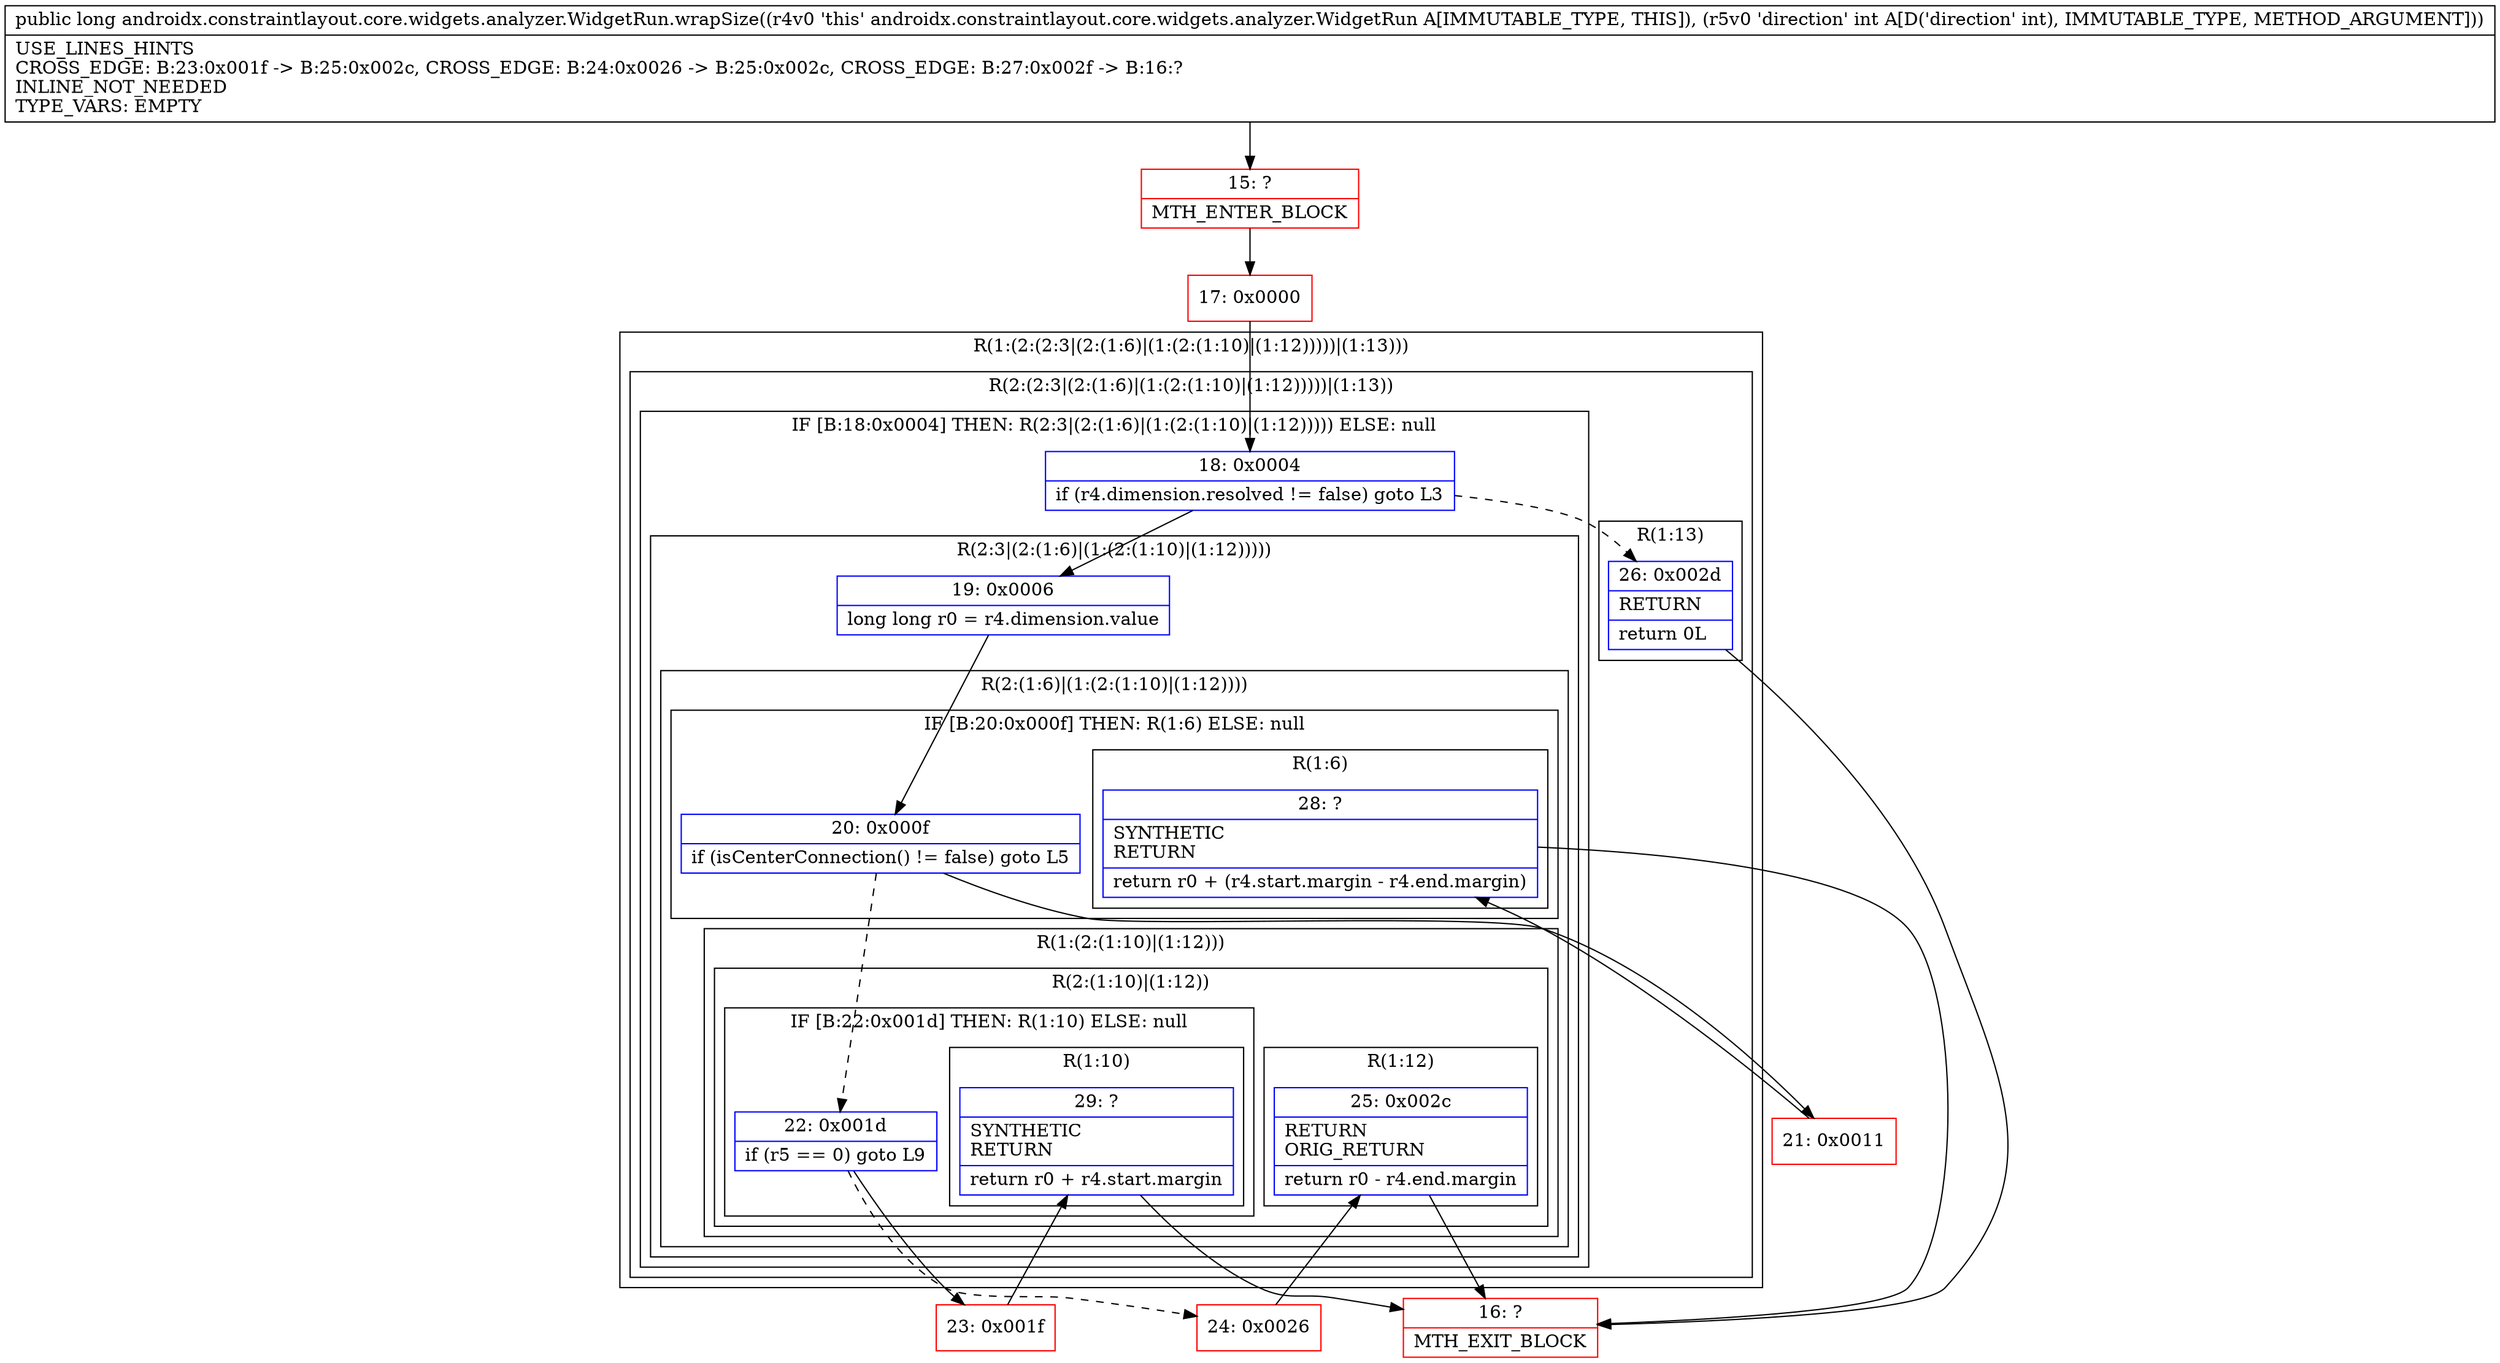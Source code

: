 digraph "CFG forandroidx.constraintlayout.core.widgets.analyzer.WidgetRun.wrapSize(I)J" {
subgraph cluster_Region_241448786 {
label = "R(1:(2:(2:3|(2:(1:6)|(1:(2:(1:10)|(1:12)))))|(1:13)))";
node [shape=record,color=blue];
subgraph cluster_Region_1252570361 {
label = "R(2:(2:3|(2:(1:6)|(1:(2:(1:10)|(1:12)))))|(1:13))";
node [shape=record,color=blue];
subgraph cluster_IfRegion_383725915 {
label = "IF [B:18:0x0004] THEN: R(2:3|(2:(1:6)|(1:(2:(1:10)|(1:12))))) ELSE: null";
node [shape=record,color=blue];
Node_18 [shape=record,label="{18\:\ 0x0004|if (r4.dimension.resolved != false) goto L3\l}"];
subgraph cluster_Region_1155102802 {
label = "R(2:3|(2:(1:6)|(1:(2:(1:10)|(1:12)))))";
node [shape=record,color=blue];
Node_19 [shape=record,label="{19\:\ 0x0006|long long r0 = r4.dimension.value\l}"];
subgraph cluster_Region_763507450 {
label = "R(2:(1:6)|(1:(2:(1:10)|(1:12))))";
node [shape=record,color=blue];
subgraph cluster_IfRegion_49503935 {
label = "IF [B:20:0x000f] THEN: R(1:6) ELSE: null";
node [shape=record,color=blue];
Node_20 [shape=record,label="{20\:\ 0x000f|if (isCenterConnection() != false) goto L5\l}"];
subgraph cluster_Region_1890422727 {
label = "R(1:6)";
node [shape=record,color=blue];
Node_28 [shape=record,label="{28\:\ ?|SYNTHETIC\lRETURN\l|return r0 + (r4.start.margin \- r4.end.margin)\l}"];
}
}
subgraph cluster_Region_234040676 {
label = "R(1:(2:(1:10)|(1:12)))";
node [shape=record,color=blue];
subgraph cluster_Region_1657376872 {
label = "R(2:(1:10)|(1:12))";
node [shape=record,color=blue];
subgraph cluster_IfRegion_1583377193 {
label = "IF [B:22:0x001d] THEN: R(1:10) ELSE: null";
node [shape=record,color=blue];
Node_22 [shape=record,label="{22\:\ 0x001d|if (r5 == 0) goto L9\l}"];
subgraph cluster_Region_723788202 {
label = "R(1:10)";
node [shape=record,color=blue];
Node_29 [shape=record,label="{29\:\ ?|SYNTHETIC\lRETURN\l|return r0 + r4.start.margin\l}"];
}
}
subgraph cluster_Region_1267757454 {
label = "R(1:12)";
node [shape=record,color=blue];
Node_25 [shape=record,label="{25\:\ 0x002c|RETURN\lORIG_RETURN\l|return r0 \- r4.end.margin\l}"];
}
}
}
}
}
}
subgraph cluster_Region_1191104764 {
label = "R(1:13)";
node [shape=record,color=blue];
Node_26 [shape=record,label="{26\:\ 0x002d|RETURN\l|return 0L\l}"];
}
}
}
Node_15 [shape=record,color=red,label="{15\:\ ?|MTH_ENTER_BLOCK\l}"];
Node_17 [shape=record,color=red,label="{17\:\ 0x0000}"];
Node_21 [shape=record,color=red,label="{21\:\ 0x0011}"];
Node_16 [shape=record,color=red,label="{16\:\ ?|MTH_EXIT_BLOCK\l}"];
Node_23 [shape=record,color=red,label="{23\:\ 0x001f}"];
Node_24 [shape=record,color=red,label="{24\:\ 0x0026}"];
MethodNode[shape=record,label="{public long androidx.constraintlayout.core.widgets.analyzer.WidgetRun.wrapSize((r4v0 'this' androidx.constraintlayout.core.widgets.analyzer.WidgetRun A[IMMUTABLE_TYPE, THIS]), (r5v0 'direction' int A[D('direction' int), IMMUTABLE_TYPE, METHOD_ARGUMENT]))  | USE_LINES_HINTS\lCROSS_EDGE: B:23:0x001f \-\> B:25:0x002c, CROSS_EDGE: B:24:0x0026 \-\> B:25:0x002c, CROSS_EDGE: B:27:0x002f \-\> B:16:?\lINLINE_NOT_NEEDED\lTYPE_VARS: EMPTY\l}"];
MethodNode -> Node_15;Node_18 -> Node_19;
Node_18 -> Node_26[style=dashed];
Node_19 -> Node_20;
Node_20 -> Node_21;
Node_20 -> Node_22[style=dashed];
Node_28 -> Node_16;
Node_22 -> Node_23;
Node_22 -> Node_24[style=dashed];
Node_29 -> Node_16;
Node_25 -> Node_16;
Node_26 -> Node_16;
Node_15 -> Node_17;
Node_17 -> Node_18;
Node_21 -> Node_28;
Node_23 -> Node_29;
Node_24 -> Node_25;
}


